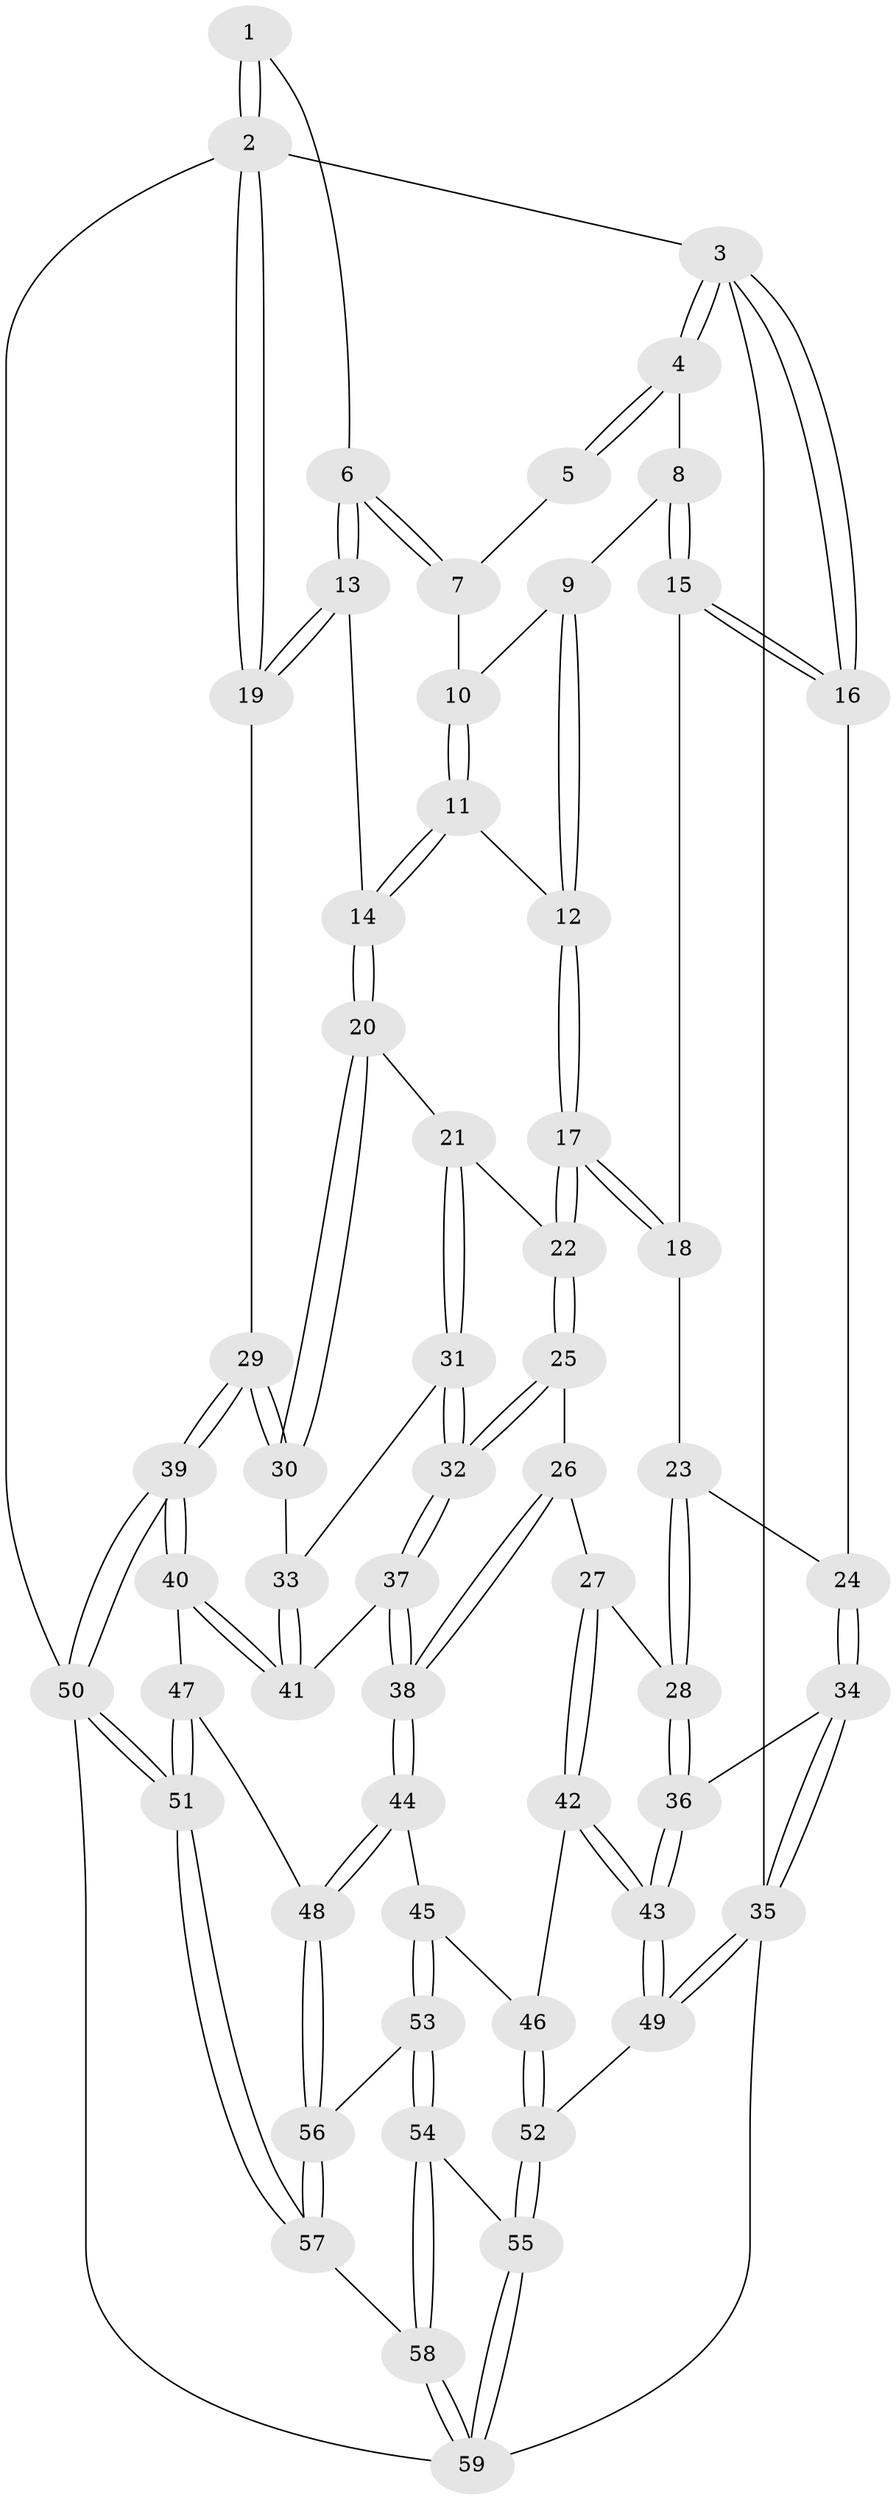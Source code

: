 // coarse degree distribution, {4: 0.2222222222222222, 5: 0.16666666666666666, 3: 0.5, 6: 0.05555555555555555, 2: 0.05555555555555555}
// Generated by graph-tools (version 1.1) at 2025/54/03/04/25 22:54:42]
// undirected, 59 vertices, 144 edges
graph export_dot {
  node [color=gray90,style=filled];
  1 [pos="+0.9118729181139307+0"];
  2 [pos="+1+0"];
  3 [pos="+0+0"];
  4 [pos="+0.32992727862842275+0"];
  5 [pos="+0.7356165419502538+0"];
  6 [pos="+0.8752098929737794+0.1335435106781043"];
  7 [pos="+0.720958478448874+0"];
  8 [pos="+0.35015539598264145+0"];
  9 [pos="+0.6543717173993914+0.08835881327429397"];
  10 [pos="+0.6880250190664193+0.09205695010536437"];
  11 [pos="+0.7407387736664844+0.17469070759328353"];
  12 [pos="+0.476377821369415+0.2202478396268718"];
  13 [pos="+0.8762778956918379+0.15872079252540297"];
  14 [pos="+0.7891953019004521+0.2190325206536807"];
  15 [pos="+0.3353610041793561+0.07673865381108783"];
  16 [pos="+0+0.17863300843434338"];
  17 [pos="+0.4376826092752398+0.2341758635727386"];
  18 [pos="+0.3458442616872518+0.15188268282934939"];
  19 [pos="+1+0.14528654095145843"];
  20 [pos="+0.7859755678107884+0.24374713002568957"];
  21 [pos="+0.679629888393989+0.320614879509062"];
  22 [pos="+0.46124998164580844+0.2791776351287367"];
  23 [pos="+0.31282456206104475+0.1898727771701538"];
  24 [pos="+0+0.2564176477096052"];
  25 [pos="+0.46134684578407775+0.2896769037582822"];
  26 [pos="+0.42967483817046276+0.4362568522599646"];
  27 [pos="+0.22190108072340295+0.4756124636119368"];
  28 [pos="+0.16694157601496948+0.4294272028900084"];
  29 [pos="+1+0.4976194306597154"];
  30 [pos="+0.8776224078338898+0.39723709484474307"];
  31 [pos="+0.6412296372725161+0.45951434683790315"];
  32 [pos="+0.6306854220655546+0.4734890046231868"];
  33 [pos="+0.8253002247741634+0.4498583060895038"];
  34 [pos="+0+0.4251359185321588"];
  35 [pos="+0+0.7836980928161241"];
  36 [pos="+0.04152795527682659+0.43243085665980585"];
  37 [pos="+0.62150353971732+0.4982080696487621"];
  38 [pos="+0.5331987897474102+0.5911249798309866"];
  39 [pos="+1+0.6027480904840107"];
  40 [pos="+0.8065813771634942+0.639190399618918"];
  41 [pos="+0.7839320123113238+0.5596435924014959"];
  42 [pos="+0.2425243176174632+0.5297322984868826"];
  43 [pos="+0.16688781330879515+0.7107680004382959"];
  44 [pos="+0.5310571368972185+0.6039944222174993"];
  45 [pos="+0.5011238915100437+0.6391555387676247"];
  46 [pos="+0.39496430903025126+0.6646832488220574"];
  47 [pos="+0.7774909327524696+0.6735161148360458"];
  48 [pos="+0.7398753897239667+0.6952964430906597"];
  49 [pos="+0.1485595273753645+0.7987208316420294"];
  50 [pos="+1+1"];
  51 [pos="+1+1"];
  52 [pos="+0.25074704791971747+0.8515264735602138"];
  53 [pos="+0.5254039863144021+0.7339402624885369"];
  54 [pos="+0.5255534617701004+0.8652439614158268"];
  55 [pos="+0.2639040640814285+0.8786680195051486"];
  56 [pos="+0.7205695325540696+0.8139317752683836"];
  57 [pos="+0.7495597064835761+1"];
  58 [pos="+0.7371411624901464+1"];
  59 [pos="+0.28893385504461755+1"];
  1 -- 2;
  1 -- 2;
  1 -- 6;
  2 -- 3;
  2 -- 19;
  2 -- 19;
  2 -- 50;
  3 -- 4;
  3 -- 4;
  3 -- 16;
  3 -- 16;
  3 -- 35;
  4 -- 5;
  4 -- 5;
  4 -- 8;
  5 -- 7;
  6 -- 7;
  6 -- 7;
  6 -- 13;
  6 -- 13;
  7 -- 10;
  8 -- 9;
  8 -- 15;
  8 -- 15;
  9 -- 10;
  9 -- 12;
  9 -- 12;
  10 -- 11;
  10 -- 11;
  11 -- 12;
  11 -- 14;
  11 -- 14;
  12 -- 17;
  12 -- 17;
  13 -- 14;
  13 -- 19;
  13 -- 19;
  14 -- 20;
  14 -- 20;
  15 -- 16;
  15 -- 16;
  15 -- 18;
  16 -- 24;
  17 -- 18;
  17 -- 18;
  17 -- 22;
  17 -- 22;
  18 -- 23;
  19 -- 29;
  20 -- 21;
  20 -- 30;
  20 -- 30;
  21 -- 22;
  21 -- 31;
  21 -- 31;
  22 -- 25;
  22 -- 25;
  23 -- 24;
  23 -- 28;
  23 -- 28;
  24 -- 34;
  24 -- 34;
  25 -- 26;
  25 -- 32;
  25 -- 32;
  26 -- 27;
  26 -- 38;
  26 -- 38;
  27 -- 28;
  27 -- 42;
  27 -- 42;
  28 -- 36;
  28 -- 36;
  29 -- 30;
  29 -- 30;
  29 -- 39;
  29 -- 39;
  30 -- 33;
  31 -- 32;
  31 -- 32;
  31 -- 33;
  32 -- 37;
  32 -- 37;
  33 -- 41;
  33 -- 41;
  34 -- 35;
  34 -- 35;
  34 -- 36;
  35 -- 49;
  35 -- 49;
  35 -- 59;
  36 -- 43;
  36 -- 43;
  37 -- 38;
  37 -- 38;
  37 -- 41;
  38 -- 44;
  38 -- 44;
  39 -- 40;
  39 -- 40;
  39 -- 50;
  39 -- 50;
  40 -- 41;
  40 -- 41;
  40 -- 47;
  42 -- 43;
  42 -- 43;
  42 -- 46;
  43 -- 49;
  43 -- 49;
  44 -- 45;
  44 -- 48;
  44 -- 48;
  45 -- 46;
  45 -- 53;
  45 -- 53;
  46 -- 52;
  46 -- 52;
  47 -- 48;
  47 -- 51;
  47 -- 51;
  48 -- 56;
  48 -- 56;
  49 -- 52;
  50 -- 51;
  50 -- 51;
  50 -- 59;
  51 -- 57;
  51 -- 57;
  52 -- 55;
  52 -- 55;
  53 -- 54;
  53 -- 54;
  53 -- 56;
  54 -- 55;
  54 -- 58;
  54 -- 58;
  55 -- 59;
  55 -- 59;
  56 -- 57;
  56 -- 57;
  57 -- 58;
  58 -- 59;
  58 -- 59;
}
